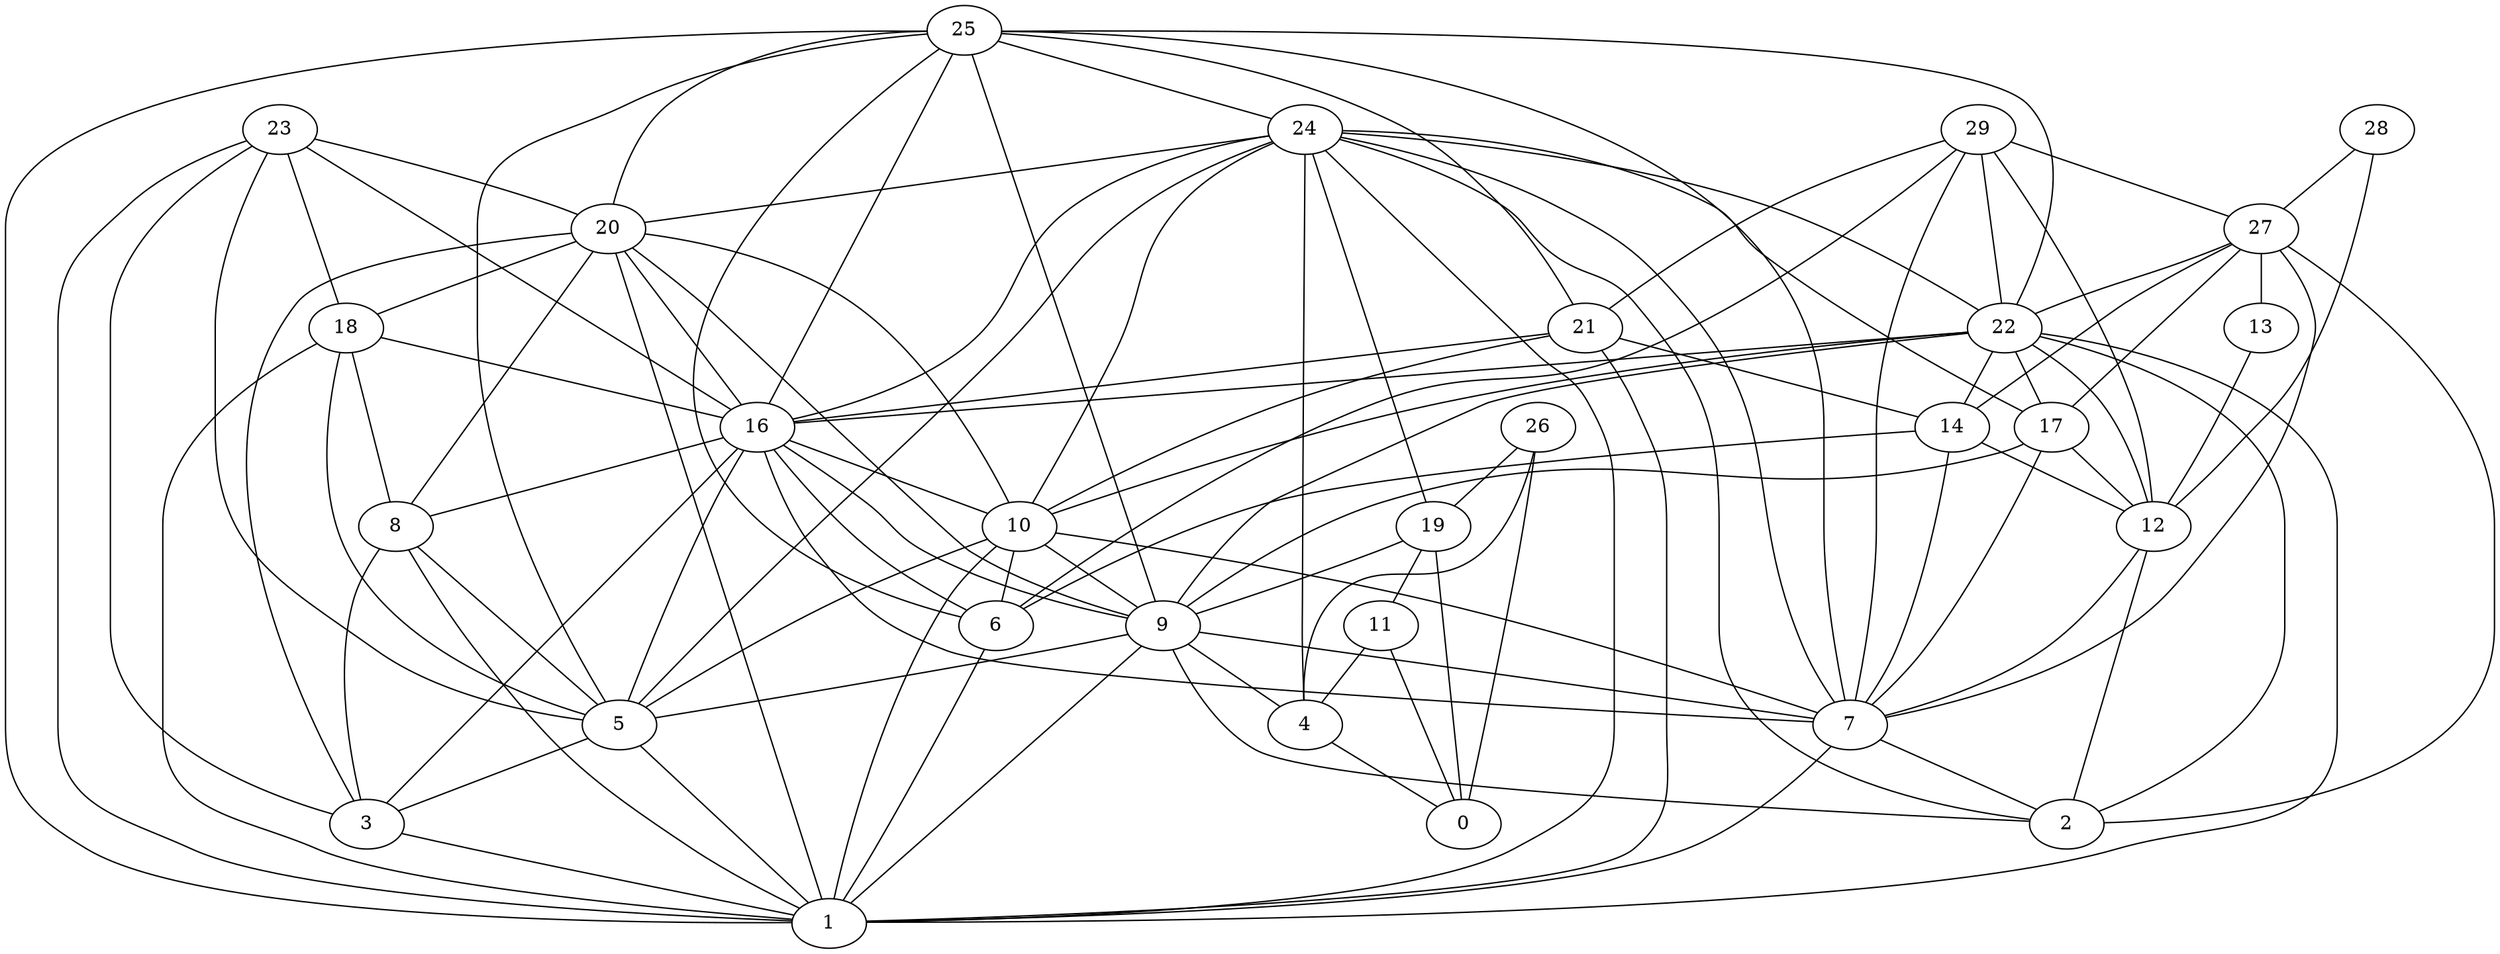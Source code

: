 digraph "sensornet-topology" {
label = "";
rankdir="BT";"0"->"4" [arrowhead = "both"] 
"0"->"11" [arrowhead = "both"] 
"0"->"19" [arrowhead = "both"] 
"0"->"26" [arrowhead = "both"] 
"1"->"3" [arrowhead = "both"] 
"1"->"5" [arrowhead = "both"] 
"1"->"6" [arrowhead = "both"] 
"1"->"7" [arrowhead = "both"] 
"1"->"8" [arrowhead = "both"] 
"1"->"9" [arrowhead = "both"] 
"1"->"10" [arrowhead = "both"] 
"1"->"18" [arrowhead = "both"] 
"1"->"20" [arrowhead = "both"] 
"1"->"21" [arrowhead = "both"] 
"1"->"22" [arrowhead = "both"] 
"1"->"23" [arrowhead = "both"] 
"1"->"24" [arrowhead = "both"] 
"1"->"25" [arrowhead = "both"] 
"2"->"7" [arrowhead = "both"] 
"2"->"9" [arrowhead = "both"] 
"2"->"12" [arrowhead = "both"] 
"2"->"22" [arrowhead = "both"] 
"2"->"24" [arrowhead = "both"] 
"2"->"27" [arrowhead = "both"] 
"3"->"5" [arrowhead = "both"] 
"3"->"8" [arrowhead = "both"] 
"3"->"16" [arrowhead = "both"] 
"3"->"20" [arrowhead = "both"] 
"3"->"23" [arrowhead = "both"] 
"4"->"9" [arrowhead = "both"] 
"4"->"11" [arrowhead = "both"] 
"4"->"24" [arrowhead = "both"] 
"4"->"26" [arrowhead = "both"] 
"5"->"8" [arrowhead = "both"] 
"5"->"9" [arrowhead = "both"] 
"5"->"10" [arrowhead = "both"] 
"5"->"16" [arrowhead = "both"] 
"5"->"18" [arrowhead = "both"] 
"5"->"23" [arrowhead = "both"] 
"5"->"24" [arrowhead = "both"] 
"5"->"25" [arrowhead = "both"] 
"6"->"10" [arrowhead = "both"] 
"6"->"14" [arrowhead = "both"] 
"6"->"16" [arrowhead = "both"] 
"6"->"25" [arrowhead = "both"] 
"6"->"29" [arrowhead = "both"] 
"7"->"9" [arrowhead = "both"] 
"7"->"10" [arrowhead = "both"] 
"7"->"12" [arrowhead = "both"] 
"7"->"14" [arrowhead = "both"] 
"7"->"16" [arrowhead = "both"] 
"7"->"17" [arrowhead = "both"] 
"7"->"24" [arrowhead = "both"] 
"7"->"25" [arrowhead = "both"] 
"7"->"27" [arrowhead = "both"] 
"7"->"29" [arrowhead = "both"] 
"8"->"16" [arrowhead = "both"] 
"8"->"18" [arrowhead = "both"] 
"8"->"20" [arrowhead = "both"] 
"9"->"10" [arrowhead = "both"] 
"9"->"16" [arrowhead = "both"] 
"9"->"17" [arrowhead = "both"] 
"9"->"19" [arrowhead = "both"] 
"9"->"20" [arrowhead = "both"] 
"9"->"22" [arrowhead = "both"] 
"9"->"25" [arrowhead = "both"] 
"10"->"16" [arrowhead = "both"] 
"10"->"20" [arrowhead = "both"] 
"10"->"21" [arrowhead = "both"] 
"10"->"22" [arrowhead = "both"] 
"10"->"24" [arrowhead = "both"] 
"11"->"19" [arrowhead = "both"] 
"12"->"13" [arrowhead = "both"] 
"12"->"14" [arrowhead = "both"] 
"12"->"17" [arrowhead = "both"] 
"12"->"22" [arrowhead = "both"] 
"12"->"28" [arrowhead = "both"] 
"12"->"29" [arrowhead = "both"] 
"13"->"27" [arrowhead = "both"] 
"14"->"21" [arrowhead = "both"] 
"14"->"22" [arrowhead = "both"] 
"14"->"27" [arrowhead = "both"] 
"16"->"18" [arrowhead = "both"] 
"16"->"20" [arrowhead = "both"] 
"16"->"21" [arrowhead = "both"] 
"16"->"22" [arrowhead = "both"] 
"16"->"23" [arrowhead = "both"] 
"16"->"24" [arrowhead = "both"] 
"16"->"25" [arrowhead = "both"] 
"17"->"22" [arrowhead = "both"] 
"17"->"24" [arrowhead = "both"] 
"17"->"27" [arrowhead = "both"] 
"18"->"20" [arrowhead = "both"] 
"18"->"23" [arrowhead = "both"] 
"19"->"24" [arrowhead = "both"] 
"19"->"26" [arrowhead = "both"] 
"20"->"23" [arrowhead = "both"] 
"20"->"24" [arrowhead = "both"] 
"20"->"25" [arrowhead = "both"] 
"21"->"25" [arrowhead = "both"] 
"21"->"29" [arrowhead = "both"] 
"22"->"24" [arrowhead = "both"] 
"22"->"25" [arrowhead = "both"] 
"22"->"27" [arrowhead = "both"] 
"22"->"29" [arrowhead = "both"] 
"24"->"25" [arrowhead = "both"] 
"27"->"28" [arrowhead = "both"] 
"27"->"29" [arrowhead = "both"] 
}